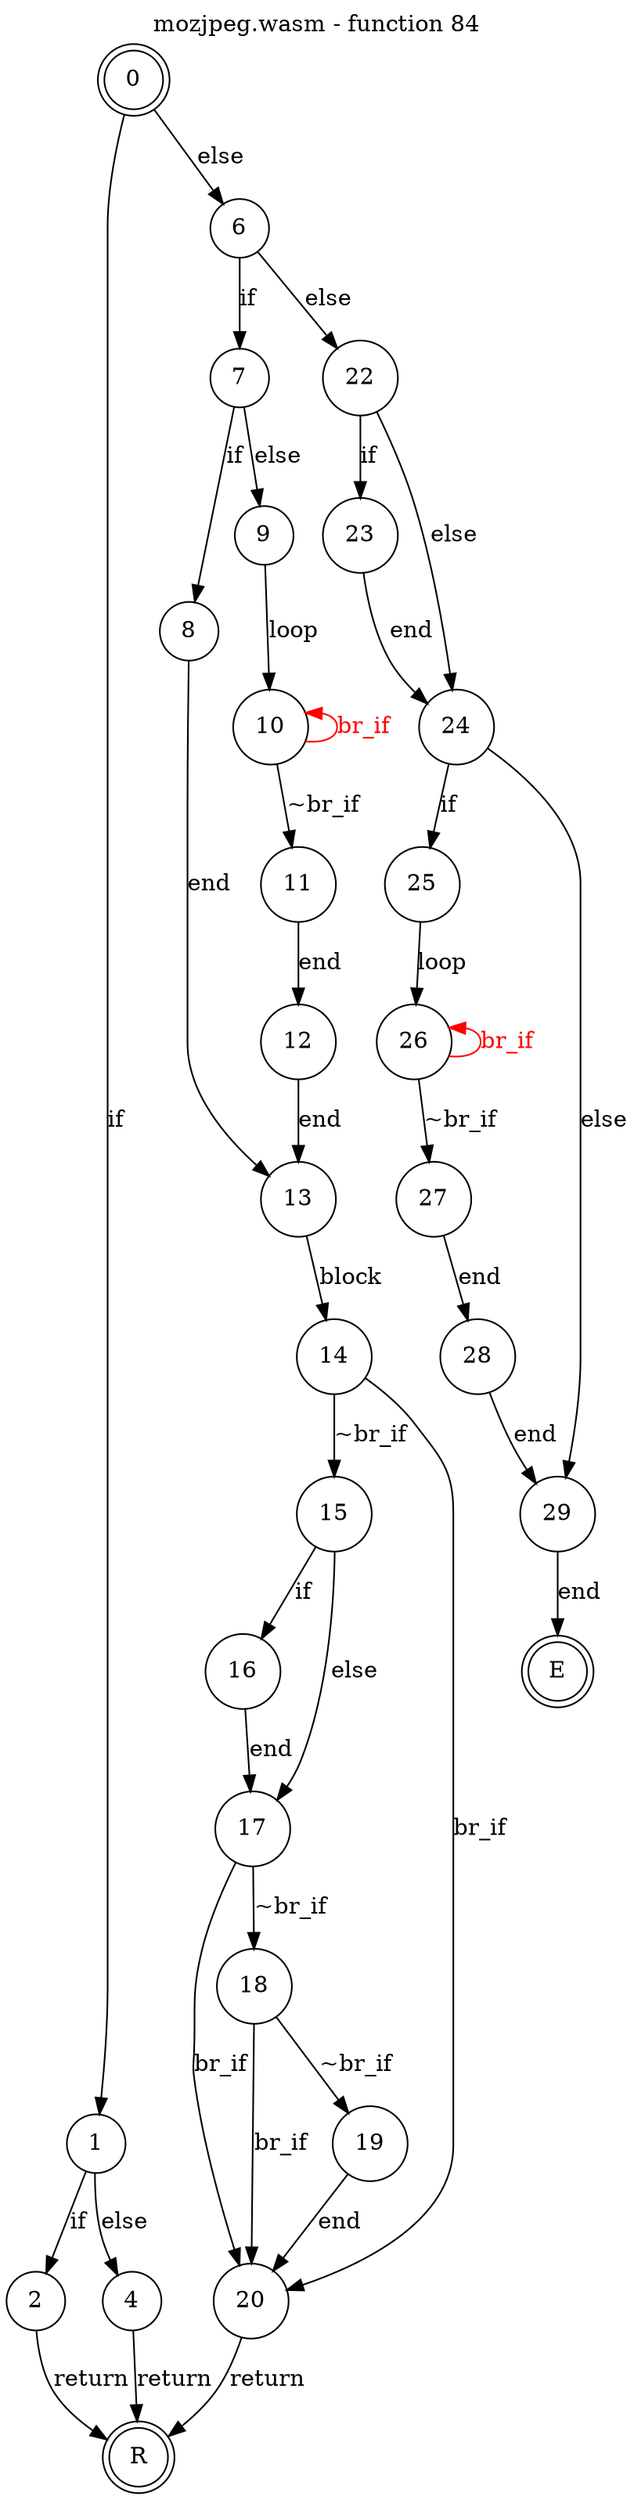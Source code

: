 digraph finite_state_machine {
    label = "mozjpeg.wasm - function 84"
    labelloc =  t
    labelfontsize = 16
    labelfontcolor = black
    labelfontname = "Helvetica"
    node [shape = doublecircle]; 0 E R ;
    node [shape = circle];
    0 -> 1[label="if"];
    0 -> 6[label="else"];
    1 -> 2[label="if"];
    1 -> 4[label="else"];
    2 -> R[label="return"];
    4 -> R[label="return"];
    6 -> 7[label="if"];
    6 -> 22[label="else"];
    7 -> 8[label="if"];
    7 -> 9[label="else"];
    8 -> 13[label="end"];
    9 -> 10[label="loop"];
    10 -> 11[label="~br_if"];
    10 -> 10[color="red" dir=back fontcolor="red" label="br_if"];
    11 -> 12[label="end"];
    12 -> 13[label="end"];
    13 -> 14[label="block"];
    14 -> 15[label="~br_if"];
    14 -> 20[label="br_if"];
    15 -> 16[label="if"];
    15 -> 17[label="else"];
    16 -> 17[label="end"];
    17 -> 18[label="~br_if"];
    17 -> 20[label="br_if"];
    18 -> 19[label="~br_if"];
    18 -> 20[label="br_if"];
    19 -> 20[label="end"];
    20 -> R[label="return"];
    22 -> 23[label="if"];
    22 -> 24[label="else"];
    23 -> 24[label="end"];
    24 -> 25[label="if"];
    24 -> 29[label="else"];
    25 -> 26[label="loop"];
    26 -> 27[label="~br_if"];
    26 -> 26[color="red" dir=back fontcolor="red" label="br_if"];
    27 -> 28[label="end"];
    28 -> 29[label="end"];
    29 -> E[label="end"];
}
